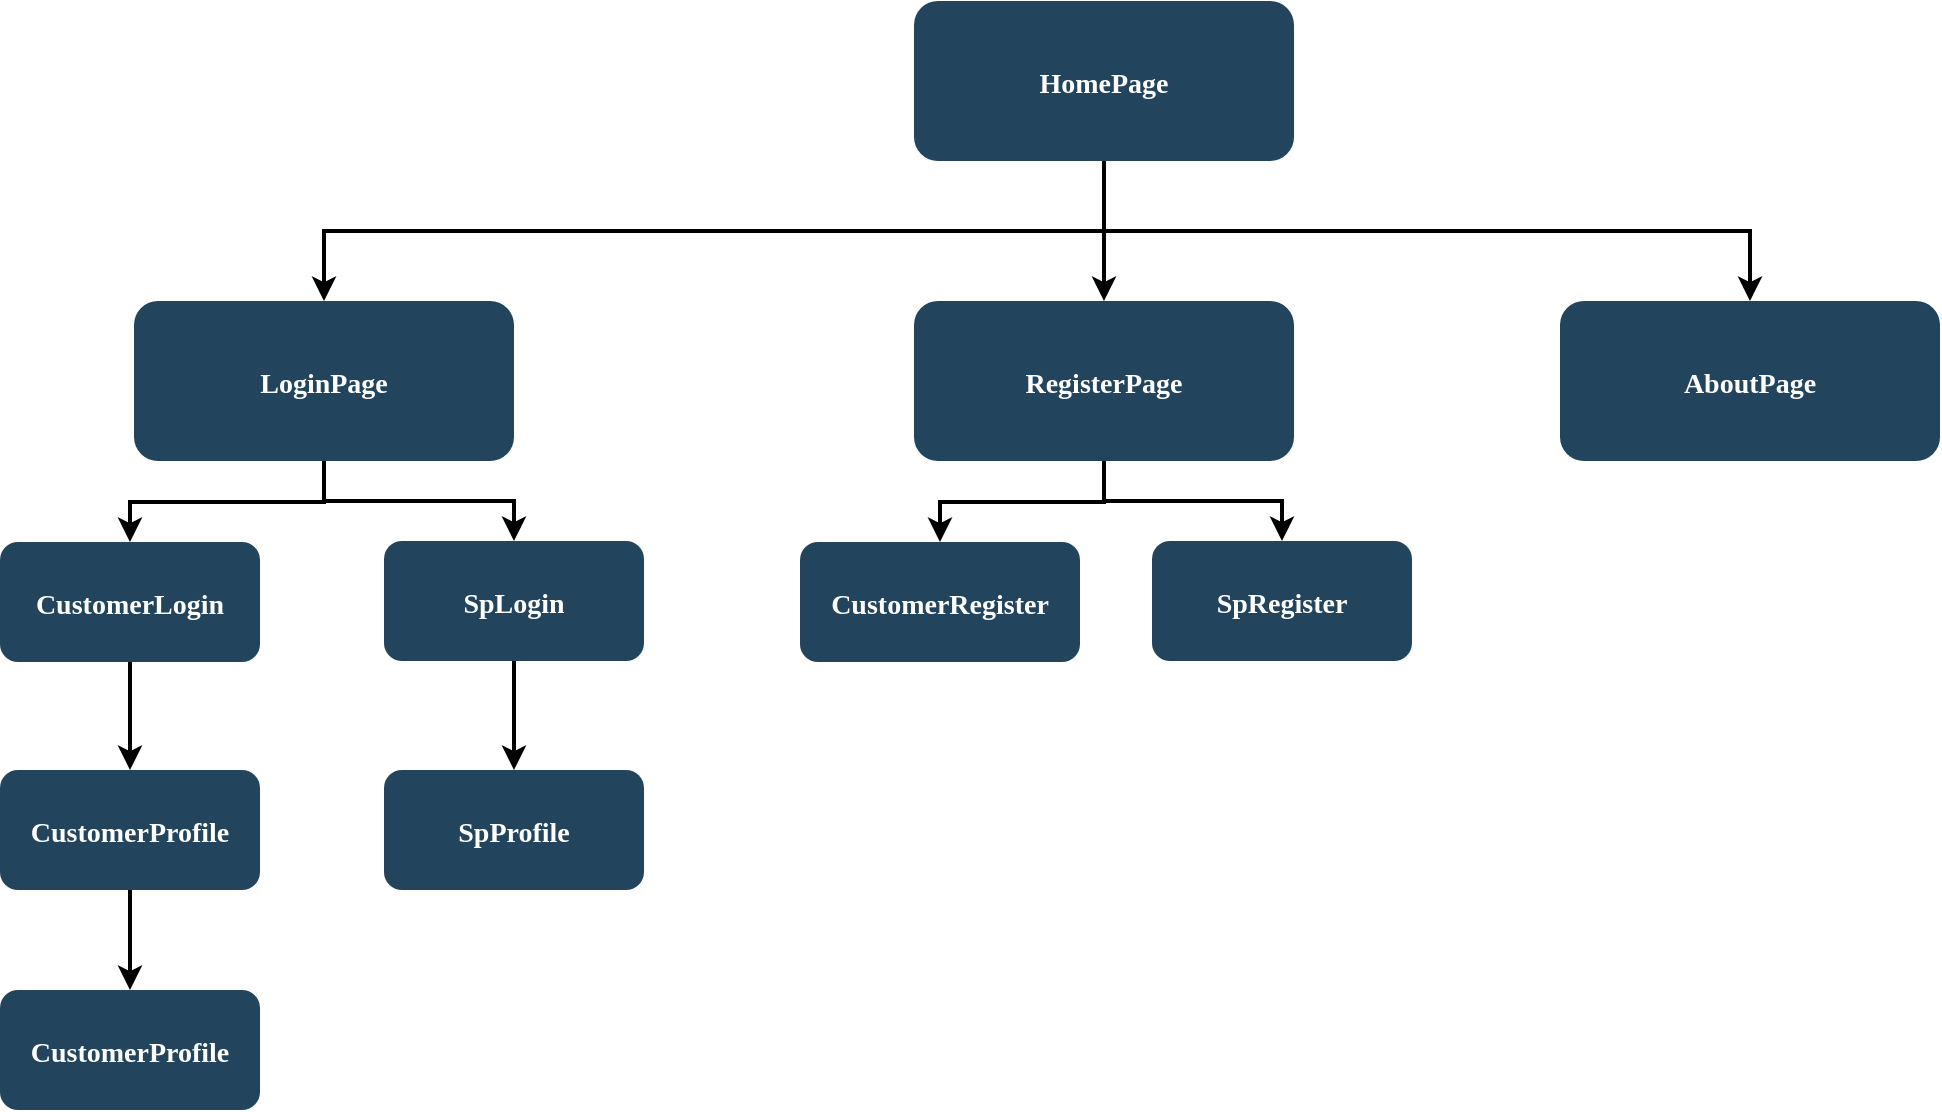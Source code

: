 <mxfile version="11.2.5" type="device" pages="1"><diagram name="Page-1" id="2c0d36ab-eaac-3732-788b-9136903baeff"><mxGraphModel dx="1426" dy="907" grid="1" gridSize="10" guides="1" tooltips="1" connect="1" arrows="1" fold="1" page="1" pageScale="1.5" pageWidth="1169" pageHeight="827" background="#ffffff" math="0" shadow="0"><root><mxCell id="0"/><mxCell id="1" parent="0"/><mxCell id="2" value="HomePage" style="rounded=1;fillColor=#23445D;gradientColor=none;strokeColor=none;fontColor=#FFFFFF;fontStyle=1;fontFamily=Tahoma;fontSize=14" parent="1" vertex="1"><mxGeometry x="757" y="185.5" width="190" height="80" as="geometry"/></mxCell><mxCell id="4" value="AboutPage" style="rounded=1;fillColor=#23445D;gradientColor=none;strokeColor=none;fontColor=#FFFFFF;fontStyle=1;fontFamily=Tahoma;fontSize=14" parent="1" vertex="1"><mxGeometry x="1080.0" y="335.5" width="190" height="80" as="geometry"/></mxCell><mxCell id="9" value="" style="edgeStyle=elbowEdgeStyle;elbow=vertical;strokeWidth=2;rounded=0" parent="1" source="2" target="4" edge="1"><mxGeometry x="337" y="215.5" width="100" height="100" as="geometry"><mxPoint x="337" y="315.5" as="sourcePoint"/><mxPoint x="437" y="215.5" as="targetPoint"/></mxGeometry></mxCell><mxCell id="12" value="RegisterPage" style="rounded=1;fillColor=#23445D;gradientColor=none;strokeColor=none;fontColor=#FFFFFF;fontStyle=1;fontFamily=Tahoma;fontSize=14" parent="1" vertex="1"><mxGeometry x="757.0" y="335.5" width="190" height="80" as="geometry"/></mxCell><mxCell id="13" value="LoginPage" style="rounded=1;fillColor=#23445D;gradientColor=none;strokeColor=none;fontColor=#FFFFFF;fontStyle=1;fontFamily=Tahoma;fontSize=14" parent="1" vertex="1"><mxGeometry x="367" y="335.5" width="190" height="80" as="geometry"/></mxCell><mxCell id="14" value="CustomerLogin" style="rounded=1;fillColor=#23445D;gradientColor=none;strokeColor=none;fontColor=#FFFFFF;fontStyle=1;fontFamily=Tahoma;fontSize=14" parent="1" vertex="1"><mxGeometry x="300" y="456" width="130" height="60" as="geometry"/></mxCell><mxCell id="16" value="SpLogin" style="rounded=1;fillColor=#23445D;gradientColor=none;strokeColor=none;fontColor=#FFFFFF;fontStyle=1;fontFamily=Tahoma;fontSize=14" parent="1" vertex="1"><mxGeometry x="492" y="455.5" width="130" height="60" as="geometry"/></mxCell><mxCell id="29" value="CustomerRegister" style="rounded=1;fillColor=#23445D;gradientColor=none;strokeColor=none;fontColor=#FFFFFF;fontStyle=1;fontFamily=Tahoma;fontSize=14" parent="1" vertex="1"><mxGeometry x="700" y="456" width="140" height="60" as="geometry"/></mxCell><mxCell id="33" value="SpRegister" style="rounded=1;fillColor=#23445D;gradientColor=none;strokeColor=none;fontColor=#FFFFFF;fontStyle=1;fontFamily=Tahoma;fontSize=14" parent="1" vertex="1"><mxGeometry x="876" y="455.5" width="130" height="60" as="geometry"/></mxCell><mxCell id="59" value="" style="edgeStyle=elbowEdgeStyle;elbow=vertical;strokeWidth=2;rounded=0" parent="1" source="2" target="12" edge="1"><mxGeometry x="347" y="225.5" width="100" height="100" as="geometry"><mxPoint x="862.0" y="275.5" as="sourcePoint"/><mxPoint x="1467.0" y="345.5" as="targetPoint"/></mxGeometry></mxCell><mxCell id="61" value="" style="edgeStyle=elbowEdgeStyle;elbow=vertical;strokeWidth=2;rounded=0" parent="1" source="2" target="13" edge="1"><mxGeometry x="-23" y="135.5" width="100" height="100" as="geometry"><mxPoint x="-23" y="235.5" as="sourcePoint"/><mxPoint x="77" y="135.5" as="targetPoint"/></mxGeometry></mxCell><mxCell id="62" value="" style="edgeStyle=elbowEdgeStyle;elbow=vertical;strokeWidth=2;rounded=0" parent="1" source="13" target="14" edge="1"><mxGeometry x="-23" y="135.5" width="100" height="100" as="geometry"><mxPoint x="-23" y="235.5" as="sourcePoint"/><mxPoint x="77" y="135.5" as="targetPoint"/></mxGeometry></mxCell><mxCell id="101" value="" style="edgeStyle=elbowEdgeStyle;elbow=vertical;strokeWidth=2;rounded=0" parent="1" source="12" target="29" edge="1"><mxGeometry x="-23" y="135.5" width="100" height="100" as="geometry"><mxPoint x="-23" y="235.5" as="sourcePoint"/><mxPoint x="77" y="135.5" as="targetPoint"/></mxGeometry></mxCell><mxCell id="102" value="" style="edgeStyle=elbowEdgeStyle;elbow=vertical;strokeWidth=2;rounded=0" parent="1" source="12" target="33" edge="1"><mxGeometry x="-23" y="135.5" width="100" height="100" as="geometry"><mxPoint x="-23" y="235.5" as="sourcePoint"/><mxPoint x="77" y="135.5" as="targetPoint"/></mxGeometry></mxCell><mxCell id="107" value="" style="edgeStyle=elbowEdgeStyle;elbow=vertical;rounded=0;strokeWidth=2;entryX=0.5;entryY=0;entryDx=0;entryDy=0;" parent="1" source="14" target="IxhECHxrj9TQvrvCnKFk-126" edge="1"><mxGeometry x="-23" y="135.5" width="100" height="100" as="geometry"><mxPoint x="-23" y="235.5" as="sourcePoint"/><mxPoint x="122" y="545.5" as="targetPoint"/></mxGeometry></mxCell><mxCell id="IxhECHxrj9TQvrvCnKFk-125" value="" style="edgeStyle=elbowEdgeStyle;elbow=vertical;strokeWidth=2;rounded=0;entryX=0.5;entryY=0;entryDx=0;entryDy=0;exitX=0.5;exitY=1;exitDx=0;exitDy=0;" edge="1" parent="1" source="13" target="16"><mxGeometry x="-13" y="145.5" width="100" height="100" as="geometry"><mxPoint x="472" y="425.5" as="sourcePoint"/><mxPoint x="132" y="465.5" as="targetPoint"/></mxGeometry></mxCell><mxCell id="IxhECHxrj9TQvrvCnKFk-126" value="CustomerProfile" style="rounded=1;fillColor=#23445D;gradientColor=none;strokeColor=none;fontColor=#FFFFFF;fontStyle=1;fontFamily=Tahoma;fontSize=14" vertex="1" parent="1"><mxGeometry x="300" y="570" width="130" height="60" as="geometry"/></mxCell><mxCell id="IxhECHxrj9TQvrvCnKFk-127" value="SpProfile" style="rounded=1;fillColor=#23445D;gradientColor=none;strokeColor=none;fontColor=#FFFFFF;fontStyle=1;fontFamily=Tahoma;fontSize=14" vertex="1" parent="1"><mxGeometry x="492" y="570" width="130" height="60" as="geometry"/></mxCell><mxCell id="IxhECHxrj9TQvrvCnKFk-128" value="" style="edgeStyle=elbowEdgeStyle;elbow=vertical;rounded=0;strokeWidth=2;entryX=0.5;entryY=0;entryDx=0;entryDy=0;exitX=0.5;exitY=1;exitDx=0;exitDy=0;" edge="1" parent="1" source="16" target="IxhECHxrj9TQvrvCnKFk-127"><mxGeometry x="-13" y="145.5" width="100" height="100" as="geometry"><mxPoint x="375" y="526" as="sourcePoint"/><mxPoint x="375" y="580" as="targetPoint"/></mxGeometry></mxCell><mxCell id="IxhECHxrj9TQvrvCnKFk-129" value="CustomerProfile" style="rounded=1;fillColor=#23445D;gradientColor=none;strokeColor=none;fontColor=#FFFFFF;fontStyle=1;fontFamily=Tahoma;fontSize=14" vertex="1" parent="1"><mxGeometry x="300" y="680" width="130" height="60" as="geometry"/></mxCell><mxCell id="IxhECHxrj9TQvrvCnKFk-132" value="" style="edgeStyle=elbowEdgeStyle;elbow=vertical;rounded=0;strokeWidth=2;entryX=0.5;entryY=0;entryDx=0;entryDy=0;exitX=0.5;exitY=1;exitDx=0;exitDy=0;" edge="1" parent="1" source="IxhECHxrj9TQvrvCnKFk-126" target="IxhECHxrj9TQvrvCnKFk-129"><mxGeometry x="-13" y="145.5" width="100" height="100" as="geometry"><mxPoint x="375" y="526" as="sourcePoint"/><mxPoint x="375" y="580" as="targetPoint"/></mxGeometry></mxCell></root></mxGraphModel></diagram></mxfile>